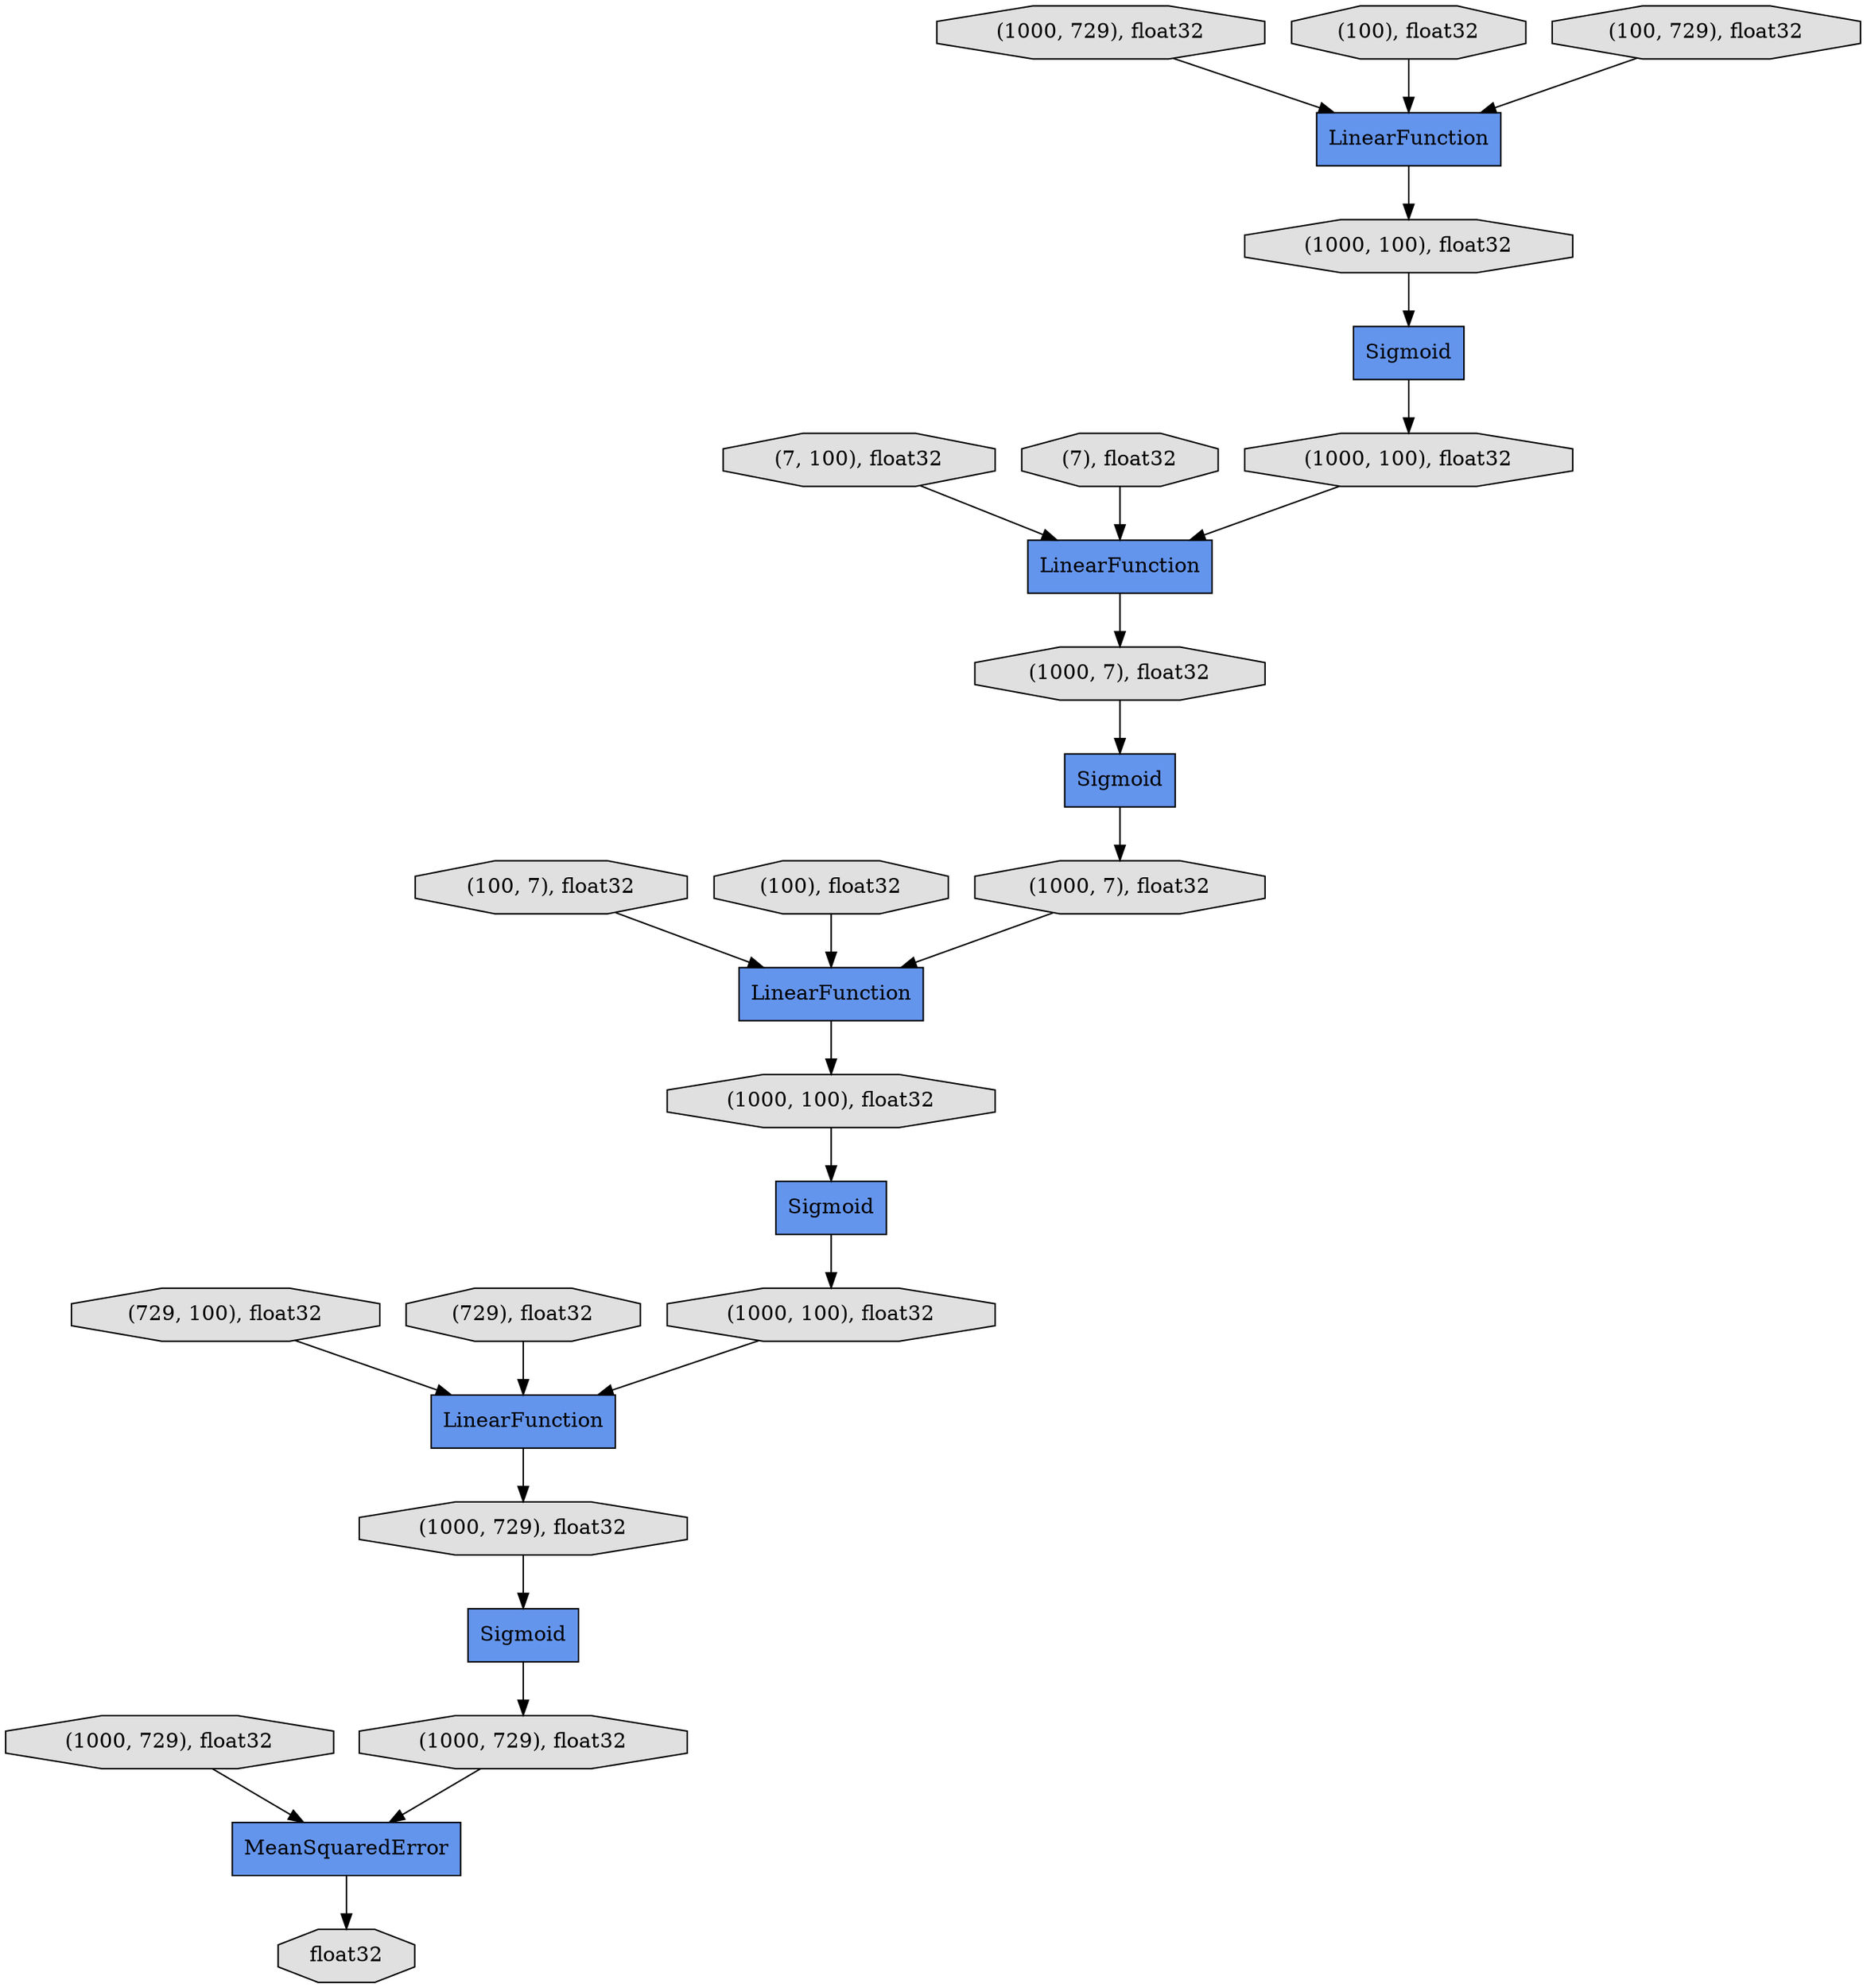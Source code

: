 digraph graphname{rankdir=TB;1772682741800 [label="(1000, 729), float32",style="filled",fillcolor="#E0E0E0",shape="octagon"];1772682739784 [label="(7, 100), float32",style="filled",fillcolor="#E0E0E0",shape="octagon"];1772682741912 [label="MeanSquaredError",style="filled",fillcolor="#6495ED",shape="record"];1772682739896 [label="(7), float32",style="filled",fillcolor="#E0E0E0",shape="octagon"];1772682741968 [label="(1000, 729), float32",style="filled",fillcolor="#E0E0E0",shape="octagon"];1772682740008 [label="(100, 7), float32",style="filled",fillcolor="#E0E0E0",shape="octagon"];1772682742136 [label="float32",style="filled",fillcolor="#E0E0E0",shape="octagon"];1772682740120 [label="(100), float32",style="filled",fillcolor="#E0E0E0",shape="octagon"];1772682740232 [label="(729, 100), float32",style="filled",fillcolor="#E0E0E0",shape="octagon"];1772682740344 [label="(729), float32",style="filled",fillcolor="#E0E0E0",shape="octagon"];1772682740512 [label="(1000, 729), float32",style="filled",fillcolor="#E0E0E0",shape="octagon"];1772682740624 [label="(1000, 729), float32",style="filled",fillcolor="#E0E0E0",shape="octagon"];1772682740736 [label="Sigmoid",style="filled",fillcolor="#6495ED",shape="record"];1772682740848 [label="Sigmoid",style="filled",fillcolor="#6495ED",shape="record"];1772682740904 [label="(1000, 100), float32",style="filled",fillcolor="#E0E0E0",shape="octagon"];1772682741016 [label="(1000, 100), float32",style="filled",fillcolor="#E0E0E0",shape="octagon"];1772665128272 [label="LinearFunction",style="filled",fillcolor="#6495ED",shape="record"];1772682741128 [label="LinearFunction",style="filled",fillcolor="#6495ED",shape="record"];1772682741184 [label="(1000, 7), float32",style="filled",fillcolor="#E0E0E0",shape="octagon"];1772682741240 [label="Sigmoid",style="filled",fillcolor="#6495ED",shape="record"];1772682741296 [label="(1000, 7), float32",style="filled",fillcolor="#E0E0E0",shape="octagon"];1772682741408 [label="LinearFunction",style="filled",fillcolor="#6495ED",shape="record"];1772682741464 [label="Sigmoid",style="filled",fillcolor="#6495ED",shape="record"];1772665130792 [label="(100), float32",style="filled",fillcolor="#E0E0E0",shape="octagon"];1772682741576 [label="LinearFunction",style="filled",fillcolor="#6495ED",shape="record"];1772682741632 [label="(1000, 100), float32",style="filled",fillcolor="#E0E0E0",shape="octagon"];1772665130904 [label="(100, 729), float32",style="filled",fillcolor="#E0E0E0",shape="octagon"];1772682741688 [label="(1000, 100), float32",style="filled",fillcolor="#E0E0E0",shape="octagon"];1772682740120 -> 1772682741408;1772682740232 -> 1772682741576;1772682740848 -> 1772682741016;1772682741632 -> 1772682741576;1772682740344 -> 1772682741576;1772682740904 -> 1772682740848;1772665130792 -> 1772665128272;1772665130904 -> 1772665128272;1772682741016 -> 1772682741128;1772682741240 -> 1772682741632;1772682741408 -> 1772682741688;1772682740624 -> 1772665128272;1772682741968 -> 1772682741912;1772682741128 -> 1772682741184;1772682741576 -> 1772682741800;1772682741184 -> 1772682740736;1772682741800 -> 1772682741464;1772682740512 -> 1772682741912;1772682739896 -> 1772682741128;1772682741464 -> 1772682741968;1772682741296 -> 1772682741408;1772682741912 -> 1772682742136;1772665128272 -> 1772682740904;1772682739784 -> 1772682741128;1772682741688 -> 1772682741240;1772682740736 -> 1772682741296;1772682740008 -> 1772682741408;}